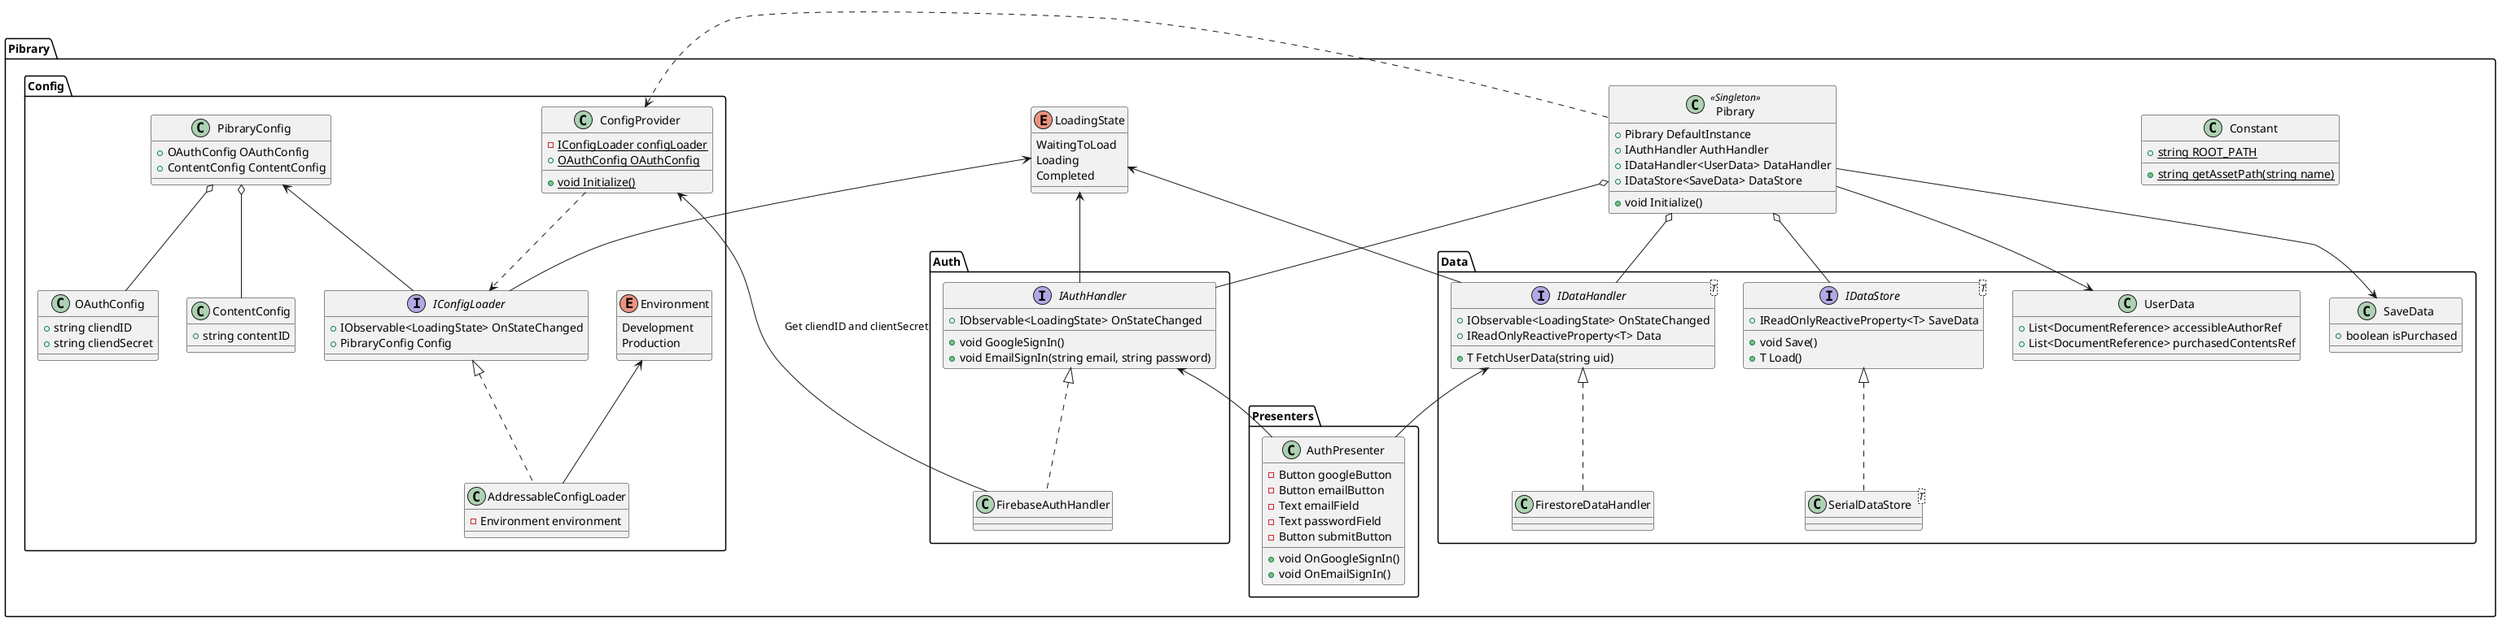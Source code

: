 @startuml Pibrary
namespace Pibrary {
    class Constant {
        {static} + string ROOT_PATH
        {static} + string getAssetPath(string name)
    }

    class Pibrary<<Singleton>> {
        + Pibrary DefaultInstance
        + IAuthHandler AuthHandler
        + IDataHandler<UserData> DataHandler
        + IDataStore<SaveData> DataStore
        + void Initialize()
        
    }

    enum LoadingState {
        WaitingToLoad
        Loading
        Completed
    }
}

namespace Pibrary.Config {
    enum Environment
    {
        Development
        Production
    }

    interface IConfigLoader {
        + IObservable<LoadingState> OnStateChanged
        + PibraryConfig Config
    }

    class AddressableConfigLoader implements IConfigLoader {
        - Environment environment
    }

    class ConfigProvider {
        {static} - IConfigLoader configLoader
        {static} + OAuthConfig OAuthConfig
        {static} + void Initialize()
    }

    class PibraryConfig {
        + OAuthConfig OAuthConfig
        + ContentConfig ContentConfig
    }

    class OAuthConfig {
        + string cliendID
        + string cliendSecret
    }

    class ContentConfig {
        + string contentID
    }

    PibraryConfig <-- IConfigLoader
    ConfigProvider ..> IConfigLoader
    PibraryConfig o-- ContentConfig
    PibraryConfig o-- OAuthConfig
    Environment <-- AddressableConfigLoader
}

namespace Pibrary.Auth {
    interface IAuthHandler {
        + IObservable<LoadingState> OnStateChanged 
        + void GoogleSignIn()
        + void EmailSignIn(string email, string password)
    }

    class FirebaseAuthHandler implements IAuthHandler {
    }
}

namespace Pibrary.Data {
    class UserData {
        + List<DocumentReference> accessibleAuthorRef
        + List<DocumentReference> purchasedContentsRef
    }

    class SaveData {
        + boolean isPurchased
    }

    interface IDataHandler<T> {
        + IObservable<LoadingState> OnStateChanged 
        + IReadOnlyReactiveProperty<T> Data
        + T FetchUserData(string uid)
    }

    class FirestoreDataHandler implements IDataHandler {

    }

    interface IDataStore<T> {
        + IReadOnlyReactiveProperty<T> SaveData
        + void Save()
        + T Load()
    }

    class SerialDataStore<T> implements IDataStore {

    }
}

namespace Pibrary.Presenters {
    class AuthPresenter {
        - Button googleButton
        - Button emailButton
        - Text emailField
        - Text passwordField
        - Button submitButton
        + void OnGoogleSignIn()
        + void OnEmailSignIn()
    }
}

Pibrary.Pibrary o-- Pibrary.Auth.IAuthHandler
Pibrary.Pibrary o-- Pibrary.Data.IDataHandler
Pibrary.Pibrary o-- Pibrary.Data.IDataStore
Pibrary.Auth.IAuthHandler <-- Pibrary.Presenters.AuthPresenter
Pibrary.Data.IDataHandler <-- Pibrary.Presenters.AuthPresenter
Pibrary.Data.SaveData <-- Pibrary.Pibrary
Pibrary.Data.UserData <-- Pibrary.Pibrary
Pibrary.LoadingState <-- Pibrary.Data.IDataHandler
Pibrary.LoadingState <-- Pibrary.Auth.IAuthHandler
Pibrary.LoadingState <-- Pibrary.Config.IConfigLoader
Pibrary.Auth.FirebaseAuthHandler --> Pibrary.Config.ConfigProvider : Get cliendID and clientSecret
Pibrary.Config.ConfigProvider <.. Pibrary.Pibrary
@enduml